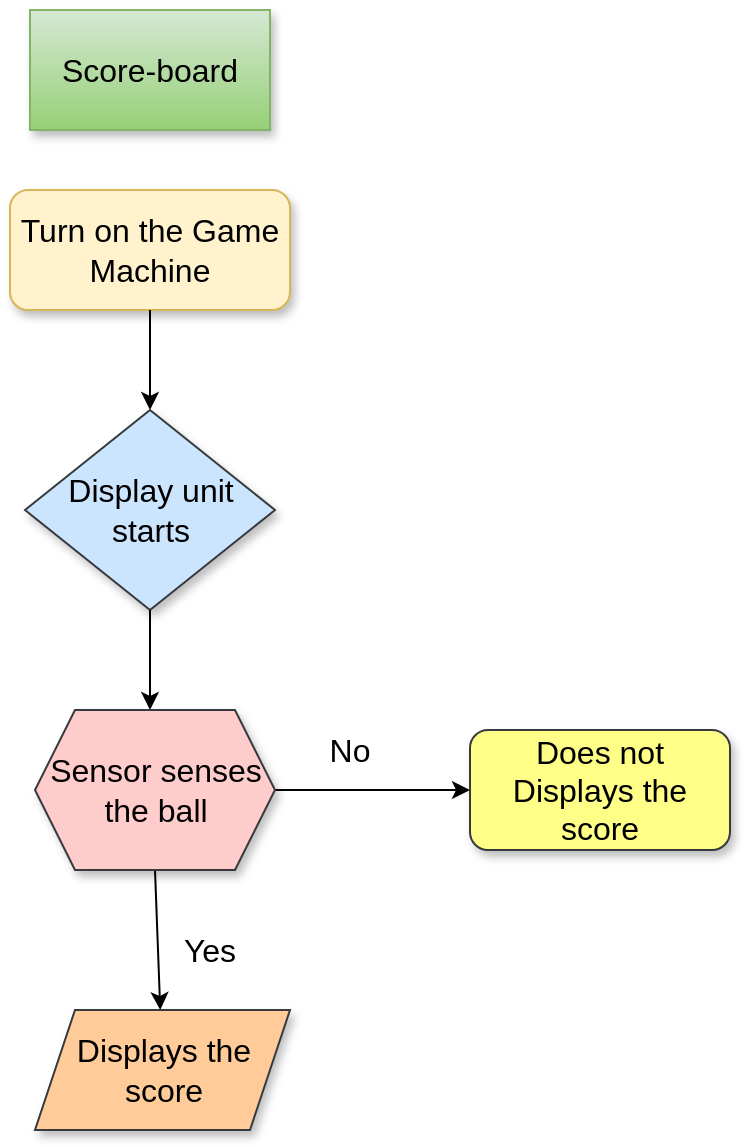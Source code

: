 <mxfile version="14.6.13" type="device"><diagram id="y8vwipHVEDnI7OkLn8q7" name="Page-2"><mxGraphModel dx="1024" dy="592" grid="1" gridSize="10" guides="1" tooltips="1" connect="1" arrows="1" fold="1" page="1" pageScale="1" pageWidth="850" pageHeight="1100" math="0" shadow="0"><root><mxCell id="UdLo7oLwFwcieHwtvRPp-0"/><mxCell id="UdLo7oLwFwcieHwtvRPp-1" parent="UdLo7oLwFwcieHwtvRPp-0"/><mxCell id="UdLo7oLwFwcieHwtvRPp-2" value="&lt;font size=&quot;3&quot;&gt;Score-board&lt;/font&gt;" style="rounded=0;whiteSpace=wrap;html=1;shadow=1;gradientColor=#97d077;fillColor=#d5e8d4;strokeColor=#82b366;" parent="UdLo7oLwFwcieHwtvRPp-1" vertex="1"><mxGeometry x="350" y="40" width="120" height="60" as="geometry"/></mxCell><mxCell id="UdLo7oLwFwcieHwtvRPp-3" value="&lt;font size=&quot;3&quot;&gt;Turn on the Game Machine&lt;/font&gt;" style="rounded=1;whiteSpace=wrap;html=1;shadow=1;fillColor=#fff2cc;strokeColor=#d6b656;" parent="UdLo7oLwFwcieHwtvRPp-1" vertex="1"><mxGeometry x="340" y="130" width="140" height="60" as="geometry"/></mxCell><mxCell id="UdLo7oLwFwcieHwtvRPp-4" value="" style="endArrow=classic;html=1;exitX=0.5;exitY=1;exitDx=0;exitDy=0;" parent="UdLo7oLwFwcieHwtvRPp-1" source="UdLo7oLwFwcieHwtvRPp-3" edge="1"><mxGeometry width="50" height="50" relative="1" as="geometry"><mxPoint x="400" y="320" as="sourcePoint"/><mxPoint x="410" y="240" as="targetPoint"/></mxGeometry></mxCell><mxCell id="UdLo7oLwFwcieHwtvRPp-5" value="&lt;font size=&quot;3&quot;&gt;Display unit starts&lt;/font&gt;" style="rhombus;whiteSpace=wrap;html=1;shadow=1;fillColor=#cce5ff;strokeColor=#36393d;" parent="UdLo7oLwFwcieHwtvRPp-1" vertex="1"><mxGeometry x="347.5" y="240" width="125" height="100" as="geometry"/></mxCell><mxCell id="UdLo7oLwFwcieHwtvRPp-6" value="" style="endArrow=classic;html=1;exitX=0.5;exitY=1;exitDx=0;exitDy=0;" parent="UdLo7oLwFwcieHwtvRPp-1" source="UdLo7oLwFwcieHwtvRPp-5" edge="1"><mxGeometry width="50" height="50" relative="1" as="geometry"><mxPoint x="400" y="300" as="sourcePoint"/><mxPoint x="410" y="390" as="targetPoint"/></mxGeometry></mxCell><mxCell id="UdLo7oLwFwcieHwtvRPp-9" value="" style="endArrow=classic;html=1;exitX=1;exitY=0.5;exitDx=0;exitDy=0;" parent="UdLo7oLwFwcieHwtvRPp-1" edge="1"><mxGeometry width="50" height="50" relative="1" as="geometry"><mxPoint x="472.5" y="430" as="sourcePoint"/><mxPoint x="570" y="430" as="targetPoint"/></mxGeometry></mxCell><mxCell id="UdLo7oLwFwcieHwtvRPp-13" value="&lt;font size=&quot;3&quot;&gt;No&lt;/font&gt;" style="text;html=1;strokeColor=none;fillColor=none;align=center;verticalAlign=middle;whiteSpace=wrap;rounded=0;shadow=1;" parent="UdLo7oLwFwcieHwtvRPp-1" vertex="1"><mxGeometry x="490" y="400" width="40" height="20" as="geometry"/></mxCell><mxCell id="UdLo7oLwFwcieHwtvRPp-14" value="&lt;font size=&quot;3&quot;&gt;Does not Displays the score&lt;/font&gt;" style="rounded=1;whiteSpace=wrap;html=1;shadow=1;fillColor=#ffff88;strokeColor=#36393d;" parent="UdLo7oLwFwcieHwtvRPp-1" vertex="1"><mxGeometry x="570" y="400" width="130" height="60" as="geometry"/></mxCell><mxCell id="UdLo7oLwFwcieHwtvRPp-15" value="" style="endArrow=classic;html=1;exitX=0.5;exitY=1;exitDx=0;exitDy=0;" parent="UdLo7oLwFwcieHwtvRPp-1" target="UdLo7oLwFwcieHwtvRPp-16" edge="1"><mxGeometry width="50" height="50" relative="1" as="geometry"><mxPoint x="412.5" y="470" as="sourcePoint"/><mxPoint x="413" y="520" as="targetPoint"/></mxGeometry></mxCell><mxCell id="UdLo7oLwFwcieHwtvRPp-16" value="&lt;font size=&quot;3&quot;&gt;Displays the score&lt;/font&gt;" style="shape=parallelogram;perimeter=parallelogramPerimeter;whiteSpace=wrap;html=1;fixedSize=1;shadow=1;fillColor=#ffcc99;strokeColor=#36393d;" parent="UdLo7oLwFwcieHwtvRPp-1" vertex="1"><mxGeometry x="352.5" y="540" width="127.5" height="60" as="geometry"/></mxCell><mxCell id="UdLo7oLwFwcieHwtvRPp-17" value="&lt;font size=&quot;3&quot;&gt;Yes&lt;/font&gt;" style="text;html=1;strokeColor=none;fillColor=none;align=center;verticalAlign=middle;whiteSpace=wrap;rounded=0;shadow=1;" parent="UdLo7oLwFwcieHwtvRPp-1" vertex="1"><mxGeometry x="420" y="500" width="40" height="20" as="geometry"/></mxCell><mxCell id="pcuogb0FsWGvRmVjbUGD-0" value="&lt;font size=&quot;3&quot;&gt;Sensor senses the ball&lt;/font&gt;" style="shape=hexagon;perimeter=hexagonPerimeter2;whiteSpace=wrap;html=1;fixedSize=1;shadow=1;fillColor=#ffcccc;strokeColor=#36393d;" vertex="1" parent="UdLo7oLwFwcieHwtvRPp-1"><mxGeometry x="352.5" y="390" width="120" height="80" as="geometry"/></mxCell></root></mxGraphModel></diagram></mxfile>